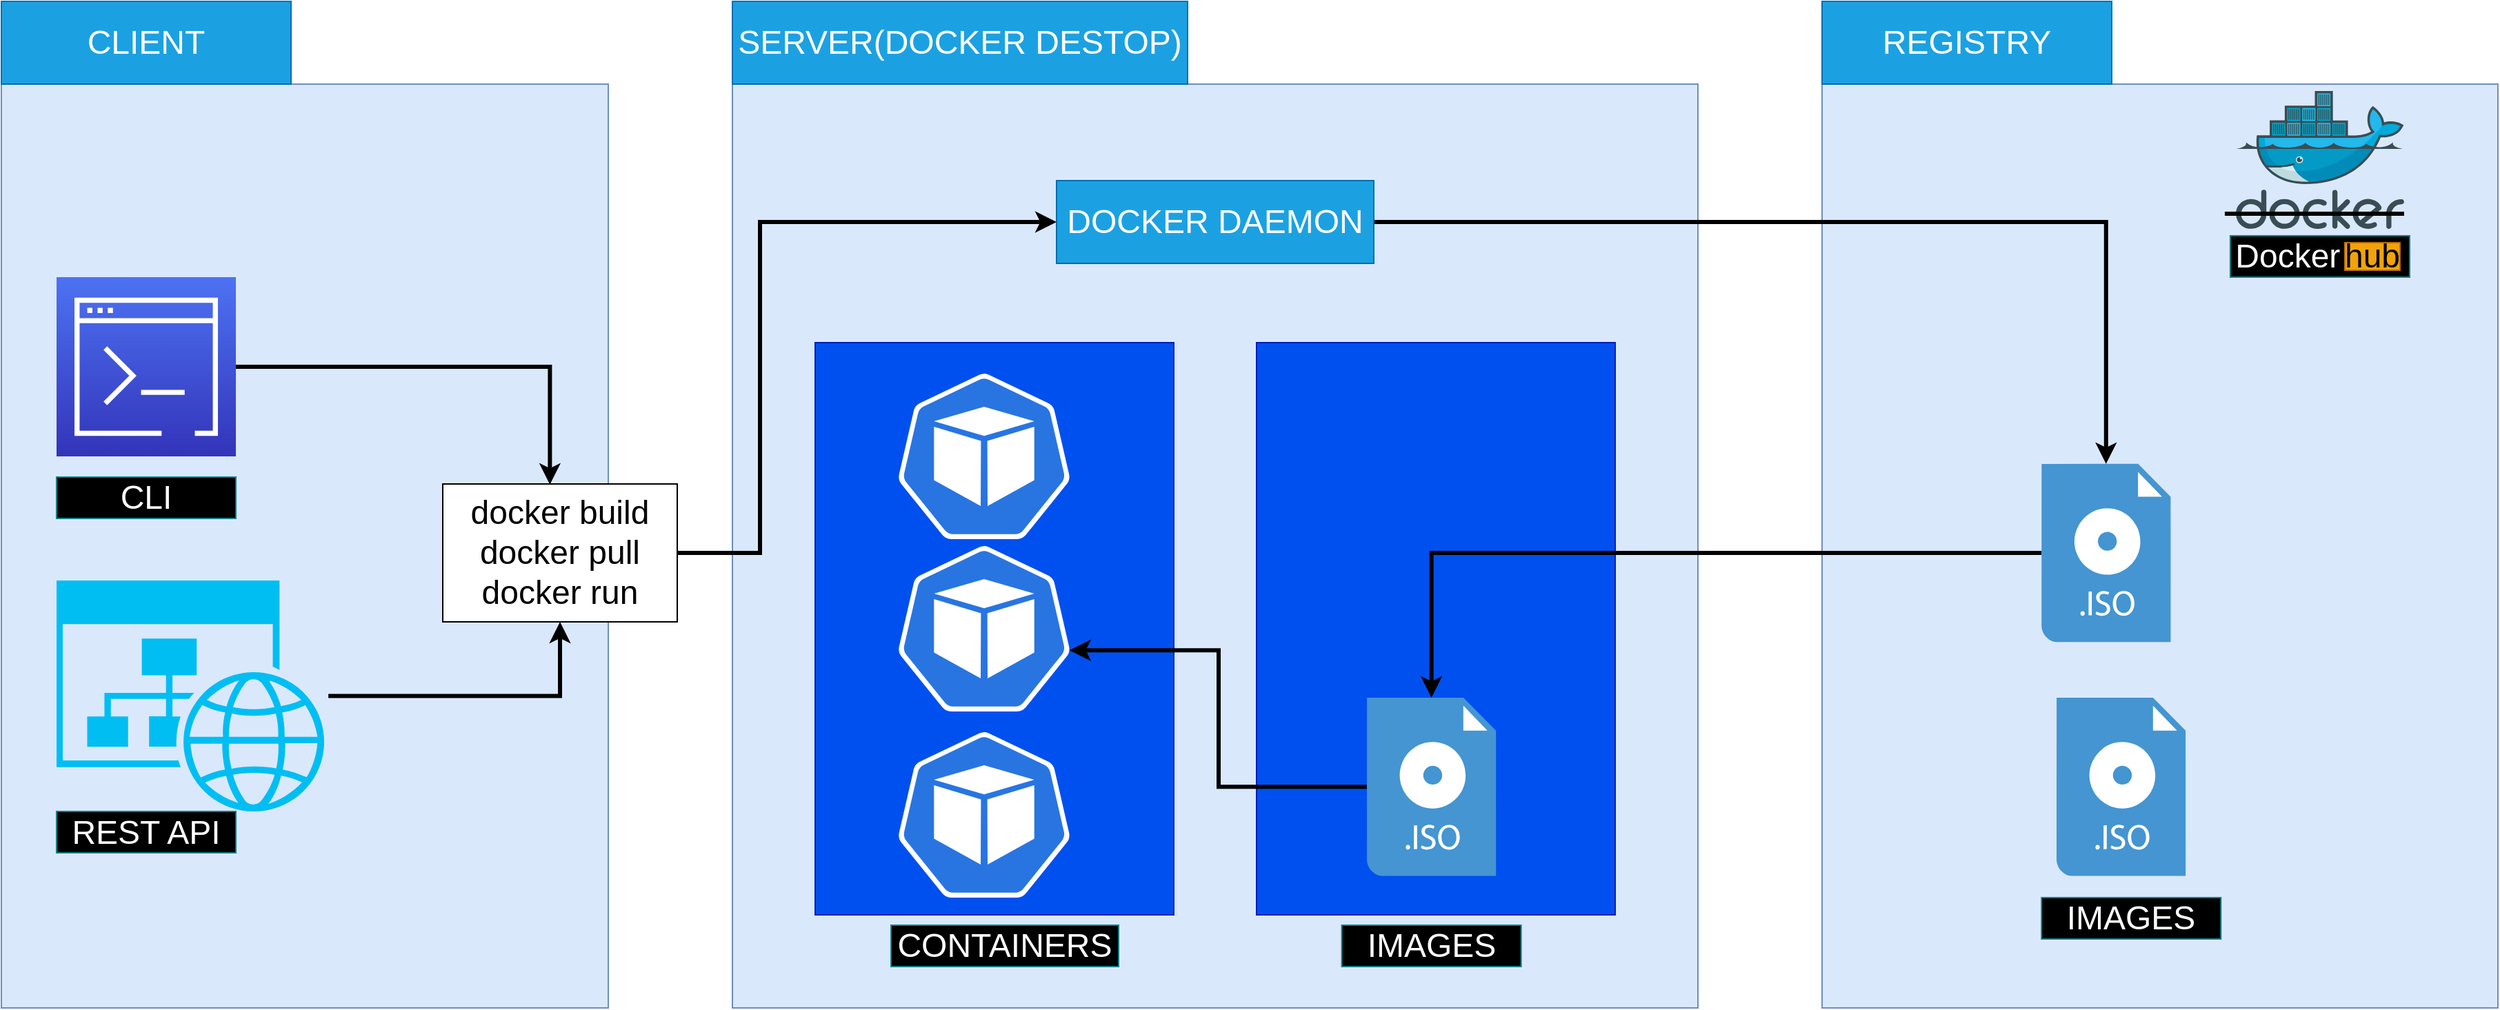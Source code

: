 <mxfile version="20.6.2" type="device"><diagram id="ZzrY9_B9jC9xOs_7Z7fI" name="Page-1"><mxGraphModel dx="4570" dy="1042" grid="1" gridSize="10" guides="1" tooltips="1" connect="1" arrows="1" fold="1" page="1" pageScale="1" pageWidth="850" pageHeight="1100" math="0" shadow="0"><root><mxCell id="0"/><mxCell id="1" parent="0"/><mxCell id="HmEitbIrqlkeu63YmOd5-3" value="" style="rounded=0;whiteSpace=wrap;html=1;fillColor=#dae8fc;strokeColor=#6c8ebf;" vertex="1" parent="1"><mxGeometry x="80" y="1330" width="700" height="670" as="geometry"/></mxCell><mxCell id="HmEitbIrqlkeu63YmOd5-33" value="" style="rounded=0;whiteSpace=wrap;html=1;fontSize=24;fillColor=#0050ef;fontColor=#ffffff;strokeColor=#001DBC;" vertex="1" parent="1"><mxGeometry x="460" y="1517.5" width="260" height="415" as="geometry"/></mxCell><mxCell id="HmEitbIrqlkeu63YmOd5-31" value="" style="rounded=0;whiteSpace=wrap;html=1;fontSize=24;fillColor=#0050ef;fontColor=#ffffff;strokeColor=#001DBC;" vertex="1" parent="1"><mxGeometry x="140" y="1517.5" width="260" height="415" as="geometry"/></mxCell><mxCell id="HmEitbIrqlkeu63YmOd5-1" value="" style="rounded=0;whiteSpace=wrap;html=1;fillColor=#dae8fc;strokeColor=#6c8ebf;" vertex="1" parent="1"><mxGeometry x="-450" y="1330" width="440" height="670" as="geometry"/></mxCell><mxCell id="HmEitbIrqlkeu63YmOd5-2" value="" style="rounded=0;whiteSpace=wrap;html=1;fillColor=#dae8fc;strokeColor=#6c8ebf;" vertex="1" parent="1"><mxGeometry x="870" y="1330" width="490" height="670" as="geometry"/></mxCell><mxCell id="HmEitbIrqlkeu63YmOd5-4" value="&lt;font style=&quot;font-size: 24px;&quot;&gt;CLIENT&lt;/font&gt;" style="rounded=0;whiteSpace=wrap;html=1;fillColor=#1ba1e2;fontColor=#ffffff;strokeColor=#006EAF;" vertex="1" parent="1"><mxGeometry x="-450" y="1270" width="210" height="60" as="geometry"/></mxCell><mxCell id="HmEitbIrqlkeu63YmOd5-5" value="&lt;span style=&quot;font-size: 24px;&quot;&gt;SERVER(DOCKER DESTOP)&lt;/span&gt;" style="rounded=0;whiteSpace=wrap;html=1;fillColor=#1ba1e2;fontColor=#ffffff;strokeColor=#006EAF;" vertex="1" parent="1"><mxGeometry x="80" y="1270" width="330" height="60" as="geometry"/></mxCell><mxCell id="HmEitbIrqlkeu63YmOd5-6" value="&lt;font style=&quot;font-size: 24px;&quot;&gt;REGISTRY&lt;/font&gt;" style="rounded=0;whiteSpace=wrap;html=1;fillColor=#1ba1e2;fontColor=#ffffff;strokeColor=#006EAF;" vertex="1" parent="1"><mxGeometry x="870" y="1270" width="210" height="60" as="geometry"/></mxCell><mxCell id="HmEitbIrqlkeu63YmOd5-7" value="" style="shape=image;imageAspect=0;aspect=fixed;verticalLabelPosition=bottom;verticalAlign=top;fontSize=24;image=https://jfrog.com/wp-content/uploads/2017/12/artifactory.png;" vertex="1" parent="1"><mxGeometry x="882.27" y="1360" width="240.46" height="80" as="geometry"/></mxCell><mxCell id="HmEitbIrqlkeu63YmOd5-8" value="" style="sketch=0;aspect=fixed;html=1;points=[];align=center;image;fontSize=12;image=img/lib/mscae/Docker.svg;fontColor=#FFFFFF;fillColor=#000000;" vertex="1" parent="1"><mxGeometry x="1170" y="1335" width="121.95" height="100" as="geometry"/></mxCell><mxCell id="HmEitbIrqlkeu63YmOd5-12" value="&lt;font style=&quot;font-size: 24px&quot;&gt;Docker&amp;nbsp; &amp;nbsp; &amp;nbsp; &amp;nbsp;&lt;br&gt;&lt;/font&gt;" style="rounded=0;whiteSpace=wrap;html=1;fillColor=#000000;strokeColor=#0e8088;fontColor=#FFFFFF;movable=1;resizable=1;rotatable=1;deletable=1;editable=1;connectable=1;" vertex="1" parent="1"><mxGeometry x="1165.98" y="1440" width="130" height="30" as="geometry"/></mxCell><mxCell id="HmEitbIrqlkeu63YmOd5-13" value="&lt;font style=&quot;font-size: 24px&quot;&gt;hub&lt;br&gt;&lt;/font&gt;" style="rounded=0;whiteSpace=wrap;html=1;fillColor=#f0a30a;strokeColor=#BD7000;fontColor=#000000;movable=1;resizable=1;rotatable=1;deletable=1;editable=1;connectable=1;" vertex="1" parent="1"><mxGeometry x="1248.98" y="1445" width="40" height="20" as="geometry"/></mxCell><mxCell id="HmEitbIrqlkeu63YmOd5-14" value="" style="endArrow=none;html=1;rounded=0;fontSize=24;strokeWidth=3;" edge="1" parent="1"><mxGeometry width="50" height="50" relative="1" as="geometry"><mxPoint x="1161.98" y="1424" as="sourcePoint"/><mxPoint x="1291.98" y="1424" as="targetPoint"/></mxGeometry></mxCell><mxCell id="HmEitbIrqlkeu63YmOd5-51" style="edgeStyle=orthogonalEdgeStyle;rounded=0;orthogonalLoop=1;jettySize=auto;html=1;strokeWidth=3;fontSize=24;" edge="1" parent="1" source="HmEitbIrqlkeu63YmOd5-16" target="HmEitbIrqlkeu63YmOd5-43"><mxGeometry relative="1" as="geometry"/></mxCell><mxCell id="HmEitbIrqlkeu63YmOd5-16" value="&lt;span style=&quot;font-size: 24px;&quot;&gt;DOCKER DAEMON&lt;/span&gt;" style="rounded=0;whiteSpace=wrap;html=1;fillColor=#1ba1e2;fontColor=#ffffff;strokeColor=#006EAF;" vertex="1" parent="1"><mxGeometry x="315" y="1400" width="230" height="60" as="geometry"/></mxCell><mxCell id="HmEitbIrqlkeu63YmOd5-41" style="edgeStyle=orthogonalEdgeStyle;rounded=0;orthogonalLoop=1;jettySize=auto;html=1;strokeWidth=3;fontSize=24;entryX=0.457;entryY=0.004;entryDx=0;entryDy=0;entryPerimeter=0;" edge="1" parent="1" source="HmEitbIrqlkeu63YmOd5-18" target="HmEitbIrqlkeu63YmOd5-34"><mxGeometry relative="1" as="geometry"/></mxCell><mxCell id="HmEitbIrqlkeu63YmOd5-18" value="" style="sketch=0;points=[[0,0,0],[0.25,0,0],[0.5,0,0],[0.75,0,0],[1,0,0],[0,1,0],[0.25,1,0],[0.5,1,0],[0.75,1,0],[1,1,0],[0,0.25,0],[0,0.5,0],[0,0.75,0],[1,0.25,0],[1,0.5,0],[1,0.75,0]];outlineConnect=0;fontColor=#232F3E;gradientColor=#4D72F3;gradientDirection=north;fillColor=#3334B9;strokeColor=#ffffff;dashed=0;verticalLabelPosition=bottom;verticalAlign=top;align=center;html=1;fontSize=12;fontStyle=0;aspect=fixed;shape=mxgraph.aws4.resourceIcon;resIcon=mxgraph.aws4.command_line_interface;" vertex="1" parent="1"><mxGeometry x="-410" y="1470" width="130" height="130" as="geometry"/></mxCell><mxCell id="HmEitbIrqlkeu63YmOd5-39" style="edgeStyle=orthogonalEdgeStyle;rounded=0;orthogonalLoop=1;jettySize=auto;html=1;entryX=0.5;entryY=1;entryDx=0;entryDy=0;strokeWidth=3;fontSize=24;" edge="1" parent="1" source="HmEitbIrqlkeu63YmOd5-19" target="HmEitbIrqlkeu63YmOd5-34"><mxGeometry relative="1" as="geometry"/></mxCell><mxCell id="HmEitbIrqlkeu63YmOd5-19" value="" style="verticalLabelPosition=bottom;html=1;verticalAlign=top;align=center;strokeColor=none;fillColor=#00BEF2;shape=mxgraph.azure.website_generic;pointerEvents=1;fontSize=24;" vertex="1" parent="1"><mxGeometry x="-410" y="1690" width="197.06" height="167.5" as="geometry"/></mxCell><mxCell id="HmEitbIrqlkeu63YmOd5-53" style="edgeStyle=orthogonalEdgeStyle;rounded=0;orthogonalLoop=1;jettySize=auto;html=1;entryX=0.995;entryY=0.63;entryDx=0;entryDy=0;entryPerimeter=0;strokeWidth=3;fontSize=24;" edge="1" parent="1" source="HmEitbIrqlkeu63YmOd5-20" target="HmEitbIrqlkeu63YmOd5-28"><mxGeometry relative="1" as="geometry"/></mxCell><mxCell id="HmEitbIrqlkeu63YmOd5-20" value="" style="shadow=0;dashed=0;html=1;strokeColor=none;fillColor=#4495D1;labelPosition=center;verticalLabelPosition=bottom;verticalAlign=top;align=center;outlineConnect=0;shape=mxgraph.veeam.iso;fontColor=#FFFFFF;" vertex="1" parent="1"><mxGeometry x="540" y="1775" width="93.6" height="129.2" as="geometry"/></mxCell><mxCell id="HmEitbIrqlkeu63YmOd5-21" value="" style="sketch=0;html=1;dashed=0;whitespace=wrap;fillColor=#2875E2;strokeColor=#ffffff;points=[[0.005,0.63,0],[0.1,0.2,0],[0.9,0.2,0],[0.5,0,0],[0.995,0.63,0],[0.72,0.99,0],[0.5,1,0],[0.28,0.99,0]];shape=mxgraph.kubernetes.icon;prIcon=pod" vertex="1" parent="1"><mxGeometry x="200" y="1800" width="125" height="120" as="geometry"/></mxCell><mxCell id="HmEitbIrqlkeu63YmOd5-22" value="&lt;font style=&quot;font-size: 24px&quot;&gt;CLI&lt;br&gt;&lt;/font&gt;" style="rounded=0;whiteSpace=wrap;html=1;fillColor=#000000;strokeColor=#0e8088;fontColor=#FFFFFF;" vertex="1" parent="1"><mxGeometry x="-410" y="1615" width="130" height="30" as="geometry"/></mxCell><mxCell id="HmEitbIrqlkeu63YmOd5-23" value="&lt;font style=&quot;font-size: 24px&quot;&gt;REST API&lt;br&gt;&lt;/font&gt;" style="rounded=0;whiteSpace=wrap;html=1;fillColor=#000000;strokeColor=#0e8088;fontColor=#FFFFFF;" vertex="1" parent="1"><mxGeometry x="-410" y="1857.5" width="130" height="30" as="geometry"/></mxCell><mxCell id="HmEitbIrqlkeu63YmOd5-26" value="&lt;font style=&quot;font-size: 24px&quot;&gt;IMAGES&lt;br&gt;&lt;/font&gt;" style="rounded=0;whiteSpace=wrap;html=1;fillColor=#000000;strokeColor=#0e8088;fontColor=#FFFFFF;" vertex="1" parent="1"><mxGeometry x="521.8" y="1940" width="130" height="30" as="geometry"/></mxCell><mxCell id="HmEitbIrqlkeu63YmOd5-27" value="&lt;font style=&quot;font-size: 24px&quot;&gt;CONTAINERS&lt;br&gt;&lt;/font&gt;" style="rounded=0;whiteSpace=wrap;html=1;fillColor=#000000;strokeColor=#0e8088;fontColor=#FFFFFF;" vertex="1" parent="1"><mxGeometry x="195" y="1940" width="165" height="30" as="geometry"/></mxCell><mxCell id="HmEitbIrqlkeu63YmOd5-28" value="" style="sketch=0;html=1;dashed=0;whitespace=wrap;fillColor=#2875E2;strokeColor=#ffffff;points=[[0.005,0.63,0],[0.1,0.2,0],[0.9,0.2,0],[0.5,0,0],[0.995,0.63,0],[0.72,0.99,0],[0.5,1,0],[0.28,0.99,0]];shape=mxgraph.kubernetes.icon;prIcon=pod" vertex="1" parent="1"><mxGeometry x="200" y="1665" width="125" height="120" as="geometry"/></mxCell><mxCell id="HmEitbIrqlkeu63YmOd5-29" value="" style="sketch=0;html=1;dashed=0;whitespace=wrap;fillColor=#2875E2;strokeColor=#ffffff;points=[[0.005,0.63,0],[0.1,0.2,0],[0.9,0.2,0],[0.5,0,0],[0.995,0.63,0],[0.72,0.99,0],[0.5,1,0],[0.28,0.99,0]];shape=mxgraph.kubernetes.icon;prIcon=pod" vertex="1" parent="1"><mxGeometry x="200" y="1540" width="125" height="120" as="geometry"/></mxCell><mxCell id="HmEitbIrqlkeu63YmOd5-30" value="" style="shadow=0;dashed=0;html=1;strokeColor=none;fillColor=#4495D1;labelPosition=center;verticalLabelPosition=bottom;verticalAlign=top;align=center;outlineConnect=0;shape=mxgraph.veeam.iso;fontColor=#FFFFFF;" vertex="1" parent="1"><mxGeometry x="1040" y="1775" width="93.6" height="129.2" as="geometry"/></mxCell><mxCell id="HmEitbIrqlkeu63YmOd5-42" style="edgeStyle=orthogonalEdgeStyle;rounded=0;orthogonalLoop=1;jettySize=auto;html=1;strokeWidth=3;fontSize=24;entryX=0;entryY=0.5;entryDx=0;entryDy=0;" edge="1" parent="1" source="HmEitbIrqlkeu63YmOd5-34" target="HmEitbIrqlkeu63YmOd5-16"><mxGeometry relative="1" as="geometry"><Array as="points"><mxPoint x="100" y="1670"/><mxPoint x="100" y="1430"/></Array></mxGeometry></mxCell><mxCell id="HmEitbIrqlkeu63YmOd5-34" value="docker build&lt;br&gt;docker pull&lt;br&gt;docker run" style="rounded=0;whiteSpace=wrap;html=1;fontSize=24;" vertex="1" parent="1"><mxGeometry x="-130" y="1620" width="170" height="100" as="geometry"/></mxCell><mxCell id="HmEitbIrqlkeu63YmOd5-52" style="edgeStyle=orthogonalEdgeStyle;rounded=0;orthogonalLoop=1;jettySize=auto;html=1;strokeWidth=3;fontSize=24;" edge="1" parent="1" source="HmEitbIrqlkeu63YmOd5-43" target="HmEitbIrqlkeu63YmOd5-20"><mxGeometry relative="1" as="geometry"/></mxCell><mxCell id="HmEitbIrqlkeu63YmOd5-43" value="" style="shadow=0;dashed=0;html=1;strokeColor=none;fillColor=#4495D1;labelPosition=center;verticalLabelPosition=bottom;verticalAlign=top;align=center;outlineConnect=0;shape=mxgraph.veeam.iso;fontColor=#FFFFFF;" vertex="1" parent="1"><mxGeometry x="1029.13" y="1605.4" width="93.6" height="129.2" as="geometry"/></mxCell><mxCell id="HmEitbIrqlkeu63YmOd5-54" value="&lt;font style=&quot;font-size: 24px&quot;&gt;IMAGES&lt;br&gt;&lt;/font&gt;" style="rounded=0;whiteSpace=wrap;html=1;fillColor=#000000;strokeColor=#0e8088;fontColor=#FFFFFF;" vertex="1" parent="1"><mxGeometry x="1029.13" y="1920" width="130" height="30" as="geometry"/></mxCell></root></mxGraphModel></diagram></mxfile>
